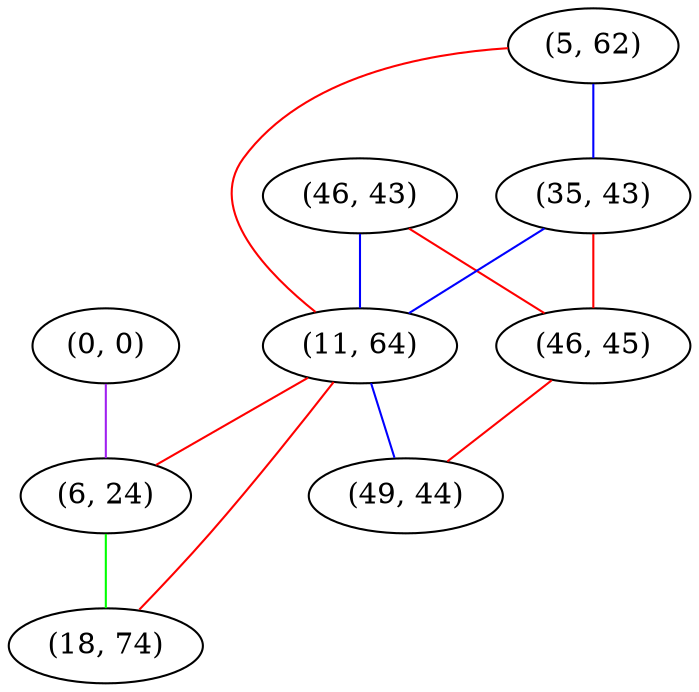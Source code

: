 graph "" {
"(5, 62)";
"(46, 43)";
"(0, 0)";
"(35, 43)";
"(46, 45)";
"(11, 64)";
"(6, 24)";
"(49, 44)";
"(18, 74)";
"(5, 62)" -- "(11, 64)"  [color=red, key=0, weight=1];
"(5, 62)" -- "(35, 43)"  [color=blue, key=0, weight=3];
"(46, 43)" -- "(11, 64)"  [color=blue, key=0, weight=3];
"(46, 43)" -- "(46, 45)"  [color=red, key=0, weight=1];
"(0, 0)" -- "(6, 24)"  [color=purple, key=0, weight=4];
"(35, 43)" -- "(11, 64)"  [color=blue, key=0, weight=3];
"(35, 43)" -- "(46, 45)"  [color=red, key=0, weight=1];
"(46, 45)" -- "(49, 44)"  [color=red, key=0, weight=1];
"(11, 64)" -- "(6, 24)"  [color=red, key=0, weight=1];
"(11, 64)" -- "(49, 44)"  [color=blue, key=0, weight=3];
"(11, 64)" -- "(18, 74)"  [color=red, key=0, weight=1];
"(6, 24)" -- "(18, 74)"  [color=green, key=0, weight=2];
}
